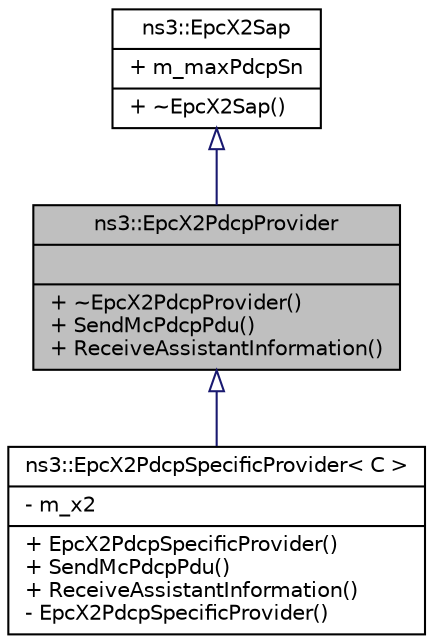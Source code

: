 digraph "ns3::EpcX2PdcpProvider"
{
  edge [fontname="Helvetica",fontsize="10",labelfontname="Helvetica",labelfontsize="10"];
  node [fontname="Helvetica",fontsize="10",shape=record];
  Node1 [label="{ns3::EpcX2PdcpProvider\n||+ ~EpcX2PdcpProvider()\l+ SendMcPdcpPdu()\l+ ReceiveAssistantInformation()\l}",height=0.2,width=0.4,color="black", fillcolor="grey75", style="filled", fontcolor="black"];
  Node2 -> Node1 [dir="back",color="midnightblue",fontsize="10",style="solid",arrowtail="onormal"];
  Node2 [label="{ns3::EpcX2Sap\n|+ m_maxPdcpSn\l|+ ~EpcX2Sap()\l}",height=0.2,width=0.4,color="black", fillcolor="white", style="filled",URL="$d1/dc9/classns3_1_1EpcX2Sap.html",tooltip="Common structures for EpcX2SapProvider and EpcX2SapUser. "];
  Node1 -> Node3 [dir="back",color="midnightblue",fontsize="10",style="solid",arrowtail="onormal"];
  Node3 [label="{ns3::EpcX2PdcpSpecificProvider\< C \>\n|- m_x2\l|+ EpcX2PdcpSpecificProvider()\l+ SendMcPdcpPdu()\l+ ReceiveAssistantInformation()\l- EpcX2PdcpSpecificProvider()\l}",height=0.2,width=0.4,color="black", fillcolor="white", style="filled",URL="$d4/d0d/classns3_1_1EpcX2PdcpSpecificProvider.html"];
}
